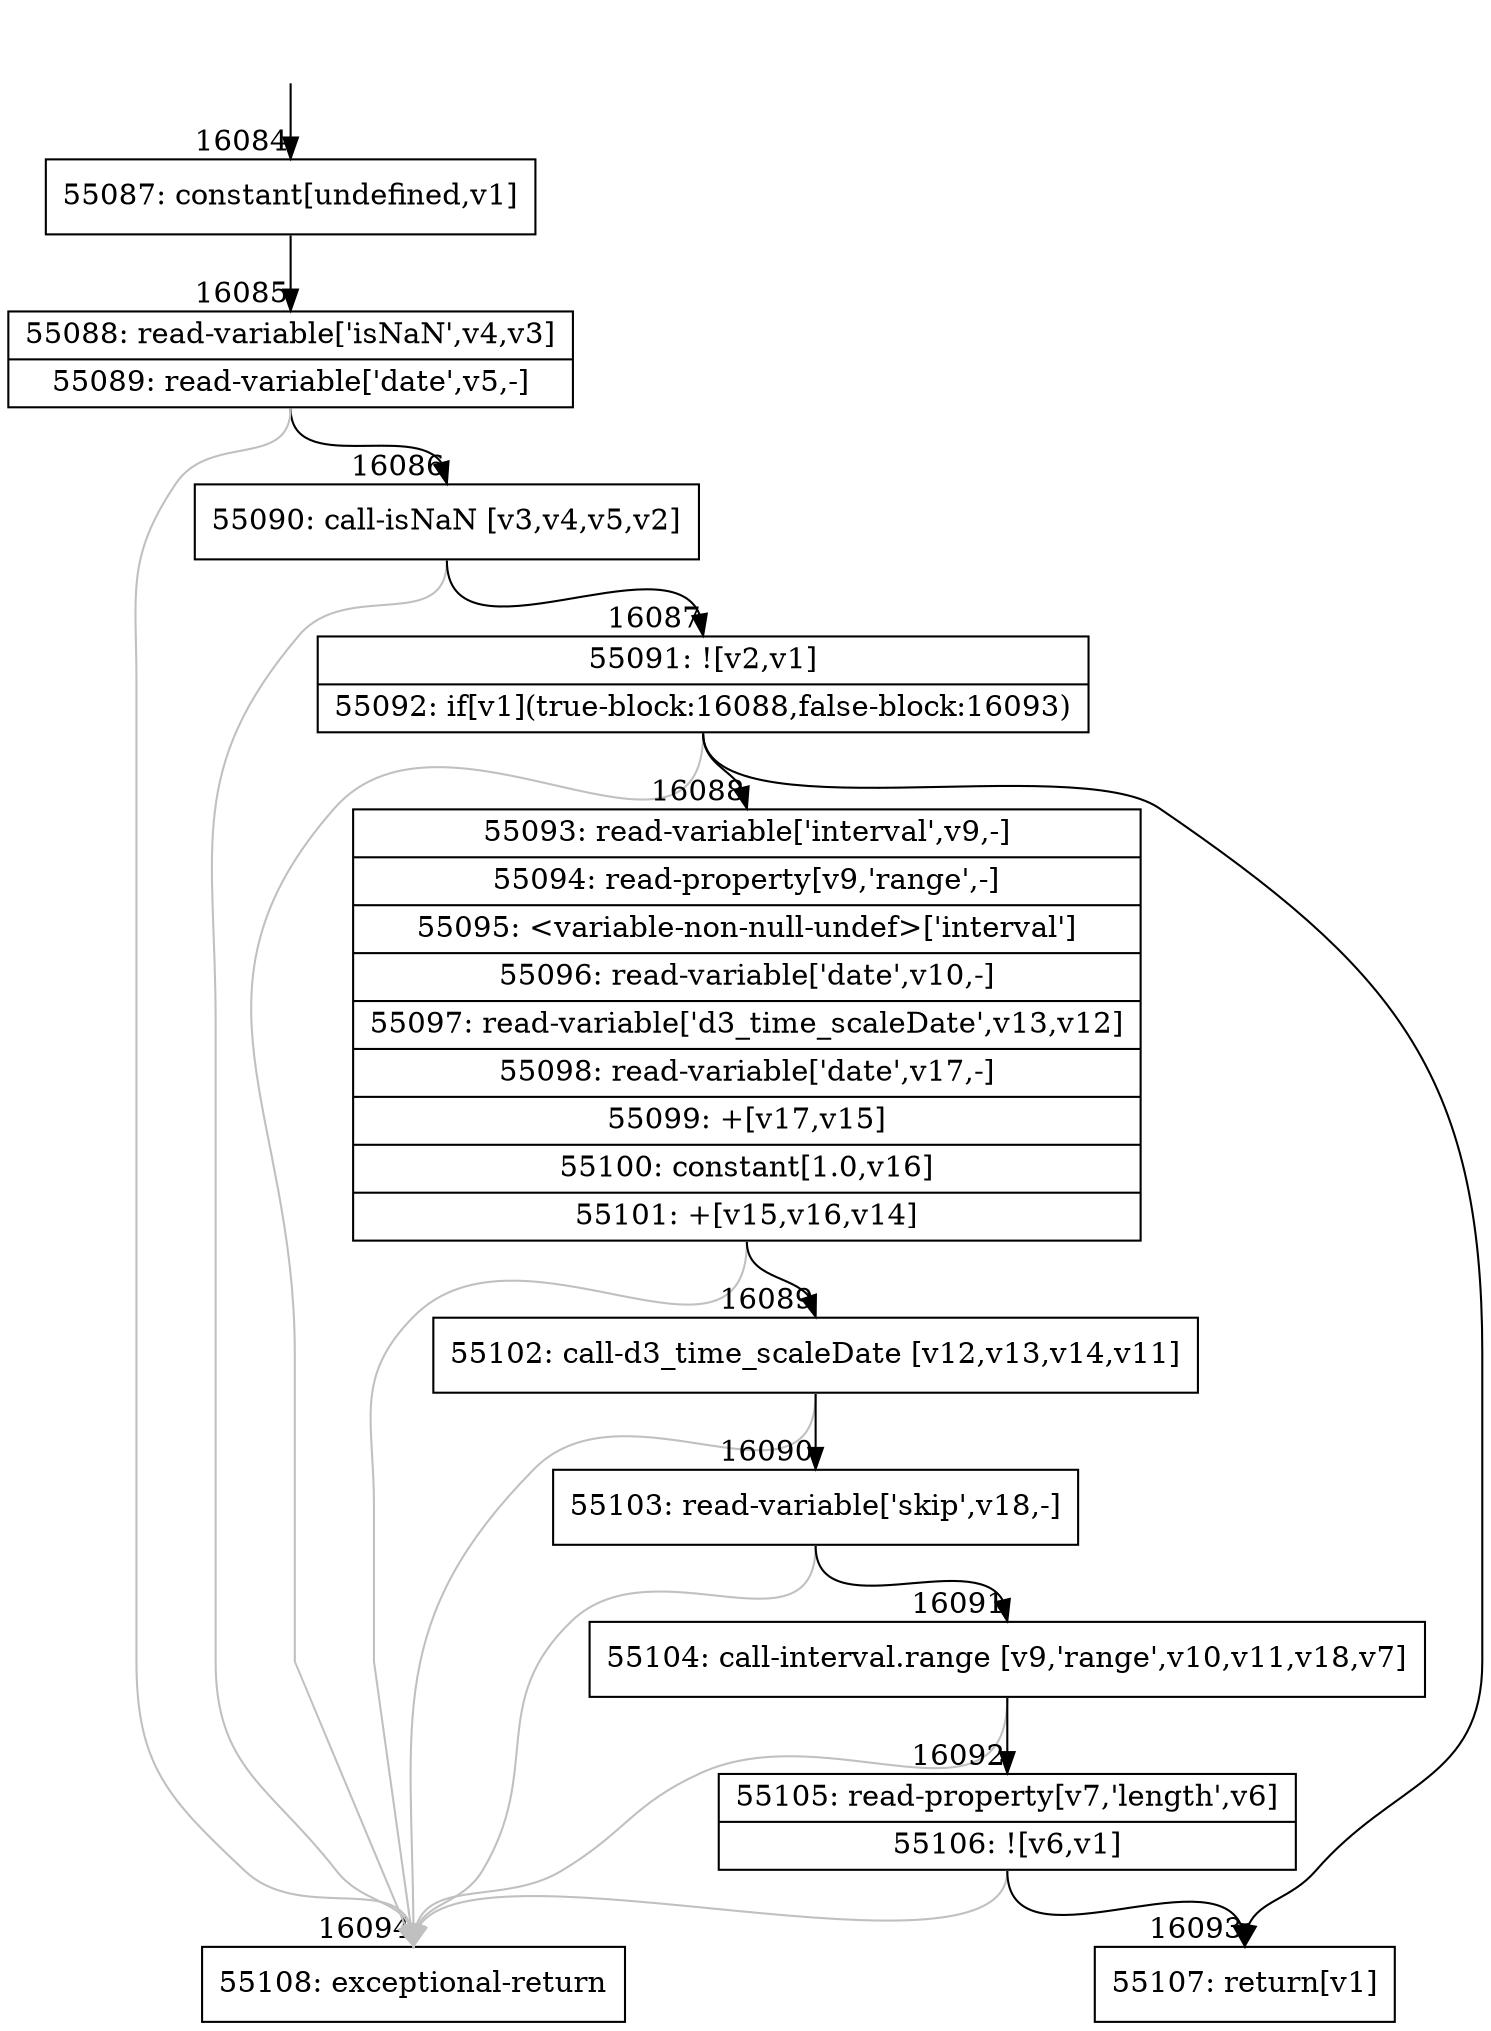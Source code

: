 digraph {
rankdir="TD"
BB_entry1480[shape=none,label=""];
BB_entry1480 -> BB16084 [tailport=s, headport=n, headlabel="    16084"]
BB16084 [shape=record label="{55087: constant[undefined,v1]}" ] 
BB16084 -> BB16085 [tailport=s, headport=n, headlabel="      16085"]
BB16085 [shape=record label="{55088: read-variable['isNaN',v4,v3]|55089: read-variable['date',v5,-]}" ] 
BB16085 -> BB16086 [tailport=s, headport=n, headlabel="      16086"]
BB16085 -> BB16094 [tailport=s, headport=n, color=gray, headlabel="      16094"]
BB16086 [shape=record label="{55090: call-isNaN [v3,v4,v5,v2]}" ] 
BB16086 -> BB16087 [tailport=s, headport=n, headlabel="      16087"]
BB16086 -> BB16094 [tailport=s, headport=n, color=gray]
BB16087 [shape=record label="{55091: ![v2,v1]|55092: if[v1](true-block:16088,false-block:16093)}" ] 
BB16087 -> BB16093 [tailport=s, headport=n, headlabel="      16093"]
BB16087 -> BB16088 [tailport=s, headport=n, headlabel="      16088"]
BB16087 -> BB16094 [tailport=s, headport=n, color=gray]
BB16088 [shape=record label="{55093: read-variable['interval',v9,-]|55094: read-property[v9,'range',-]|55095: \<variable-non-null-undef\>['interval']|55096: read-variable['date',v10,-]|55097: read-variable['d3_time_scaleDate',v13,v12]|55098: read-variable['date',v17,-]|55099: +[v17,v15]|55100: constant[1.0,v16]|55101: +[v15,v16,v14]}" ] 
BB16088 -> BB16089 [tailport=s, headport=n, headlabel="      16089"]
BB16088 -> BB16094 [tailport=s, headport=n, color=gray]
BB16089 [shape=record label="{55102: call-d3_time_scaleDate [v12,v13,v14,v11]}" ] 
BB16089 -> BB16090 [tailport=s, headport=n, headlabel="      16090"]
BB16089 -> BB16094 [tailport=s, headport=n, color=gray]
BB16090 [shape=record label="{55103: read-variable['skip',v18,-]}" ] 
BB16090 -> BB16091 [tailport=s, headport=n, headlabel="      16091"]
BB16090 -> BB16094 [tailport=s, headport=n, color=gray]
BB16091 [shape=record label="{55104: call-interval.range [v9,'range',v10,v11,v18,v7]}" ] 
BB16091 -> BB16092 [tailport=s, headport=n, headlabel="      16092"]
BB16091 -> BB16094 [tailport=s, headport=n, color=gray]
BB16092 [shape=record label="{55105: read-property[v7,'length',v6]|55106: ![v6,v1]}" ] 
BB16092 -> BB16093 [tailport=s, headport=n]
BB16092 -> BB16094 [tailport=s, headport=n, color=gray]
BB16093 [shape=record label="{55107: return[v1]}" ] 
BB16094 [shape=record label="{55108: exceptional-return}" ] 
//#$~ 9401
}
